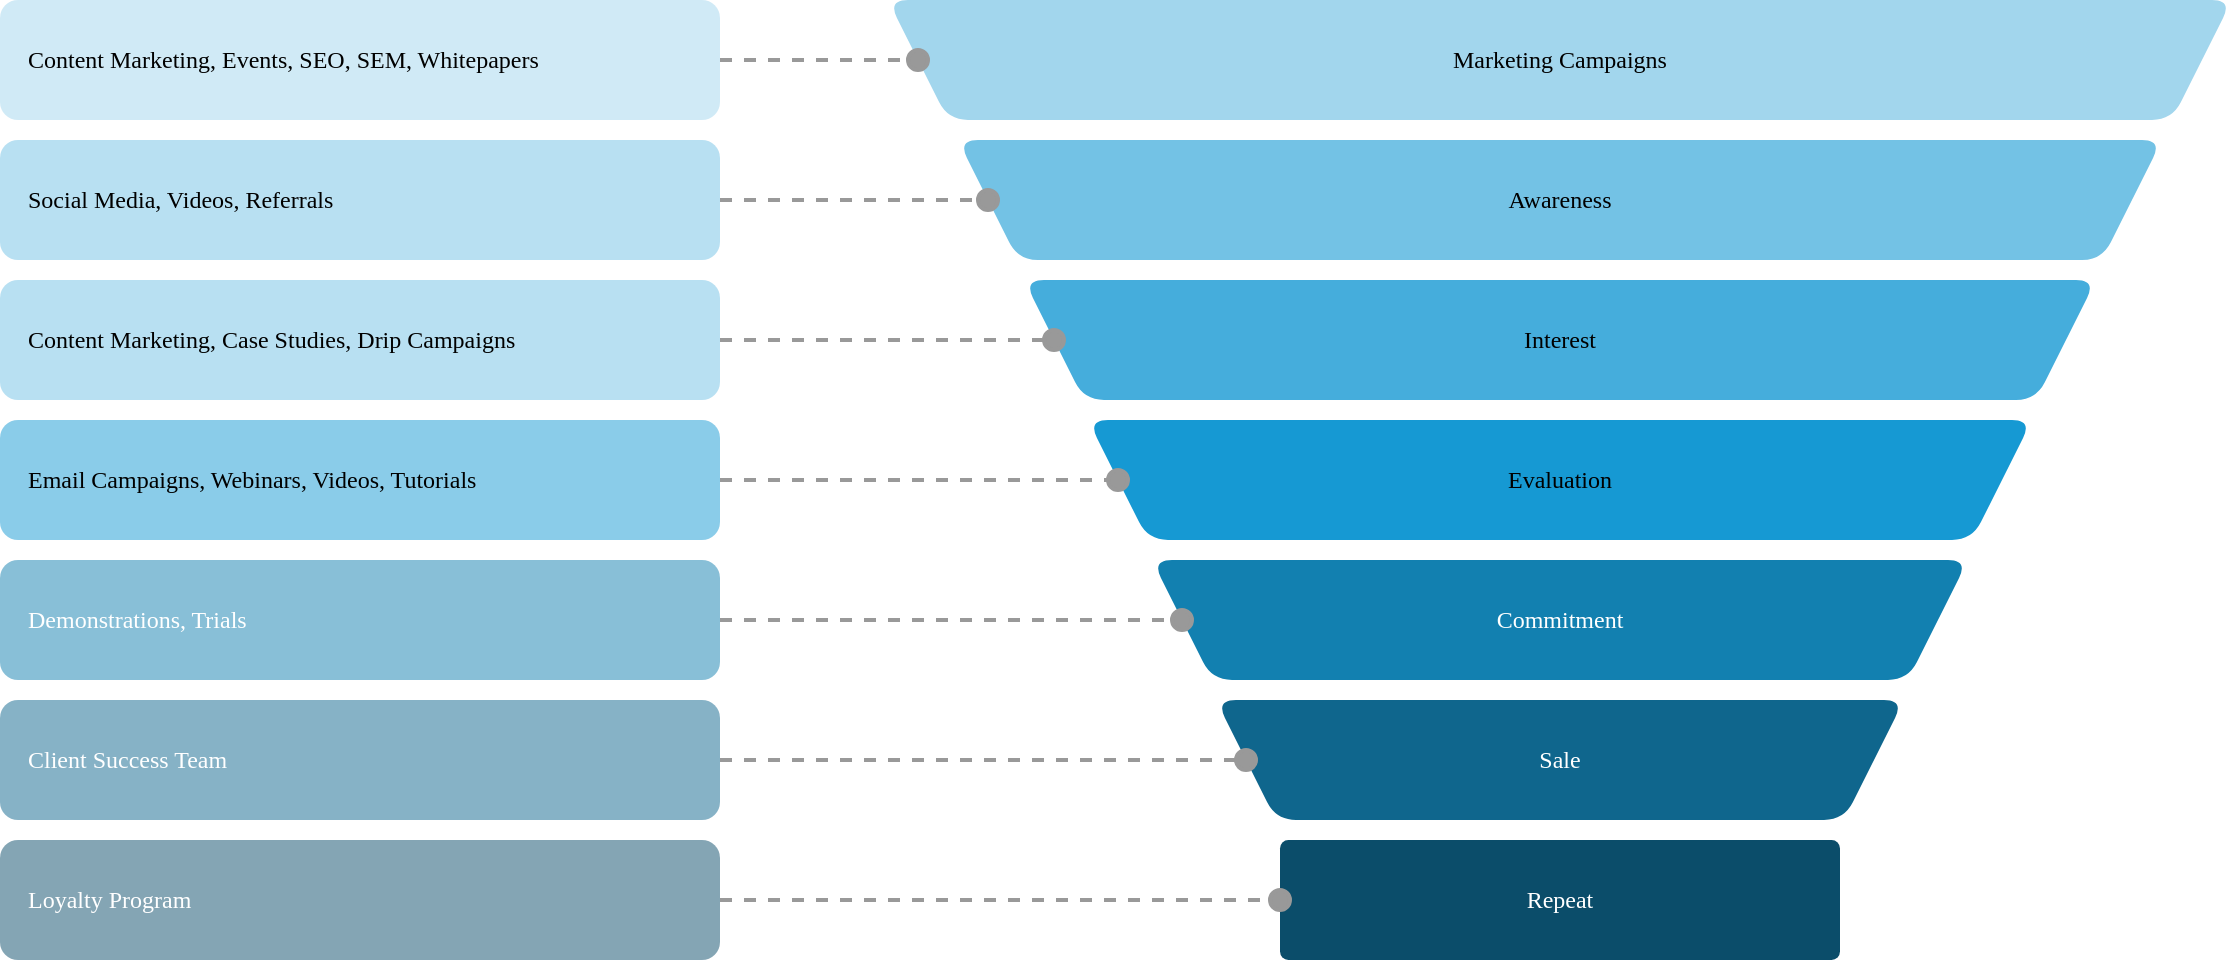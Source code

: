 <mxfile version="15.5.8" type="github"><diagram id="BkGJBD0XPiamnY-8lKVi" name="Page-1"><mxGraphModel dx="1826" dy="681" grid="1" gridSize="10" guides="1" tooltips="1" connect="1" arrows="1" fold="1" page="0" pageScale="1" pageWidth="850" pageHeight="1100" math="0" shadow="0"><root><mxCell id="0"/><mxCell id="1" parent="0"/><mxCell id="LO0tHbDWoTcIpBPrC3re-1" value="Commitment" style="shape=trapezoid;perimeter=trapezoidPerimeter;whiteSpace=wrap;html=1;fixedSize=1;strokeWidth=1;size=30;flipV=1;fillColor=#1280b0;strokeColor=none;rounded=1;fontColor=#FFFFFF;fontFamily=Verdana;" parent="1" vertex="1"><mxGeometry x="336" y="320" width="408" height="60" as="geometry"/></mxCell><mxCell id="LO0tHbDWoTcIpBPrC3re-2" value="Evaluation" style="shape=trapezoid;perimeter=trapezoidPerimeter;whiteSpace=wrap;html=1;fixedSize=1;strokeWidth=1;size=30;flipV=1;fillColor=#1699d3;strokeColor=none;rounded=1;fontFamily=Verdana;" parent="1" vertex="1"><mxGeometry x="304" y="250" width="472" height="60" as="geometry"/></mxCell><mxCell id="LO0tHbDWoTcIpBPrC3re-3" value="Sale" style="shape=trapezoid;perimeter=trapezoidPerimeter;whiteSpace=wrap;html=1;fixedSize=1;strokeWidth=1;size=30;flipV=1;strokeColor=none;rounded=1;fontColor=#FFFFFF;fontFamily=Verdana;fillColor=#0F668D;" parent="1" vertex="1"><mxGeometry x="368" y="390" width="344" height="60" as="geometry"/></mxCell><mxCell id="LO0tHbDWoTcIpBPrC3re-4" value="Repeat" style="whiteSpace=wrap;html=1;strokeWidth=1;strokeColor=none;rounded=1;arcSize=7;fontColor=#FFFFFF;fontFamily=Verdana;fillColor=#0B4D6A;" parent="1" vertex="1"><mxGeometry x="400" y="460" width="280" height="60" as="geometry"/></mxCell><mxCell id="LO0tHbDWoTcIpBPrC3re-5" value="Interest" style="shape=trapezoid;perimeter=trapezoidPerimeter;whiteSpace=wrap;html=1;fixedSize=1;strokeWidth=1;size=30;flipV=1;fillColor=#45addc;strokeColor=none;rounded=1;fontFamily=Verdana;" parent="1" vertex="1"><mxGeometry x="272" y="180" width="536" height="60" as="geometry"/></mxCell><mxCell id="LO0tHbDWoTcIpBPrC3re-6" value="Awareness" style="shape=trapezoid;perimeter=trapezoidPerimeter;whiteSpace=wrap;html=1;fixedSize=1;strokeWidth=1;size=30;flipV=1;fillColor=#73c2e5;strokeColor=none;rounded=1;fontFamily=Verdana;" parent="1" vertex="1"><mxGeometry x="239" y="110" width="602" height="60" as="geometry"/></mxCell><mxCell id="LO0tHbDWoTcIpBPrC3re-7" value="Marketing Campaigns" style="shape=trapezoid;perimeter=trapezoidPerimeter;whiteSpace=wrap;html=1;fixedSize=1;strokeWidth=1;size=30;flipV=1;fillColor=#a2d6ed;strokeColor=none;rounded=1;fontFamily=Verdana;" parent="1" vertex="1"><mxGeometry x="204" y="40" width="672" height="60" as="geometry"/></mxCell><mxCell id="LO0tHbDWoTcIpBPrC3re-8" style="edgeStyle=orthogonalEdgeStyle;rounded=0;orthogonalLoop=1;jettySize=auto;html=1;exitX=1;exitY=0.5;exitDx=0;exitDy=0;entryX=0;entryY=0.5;entryDx=0;entryDy=0;endArrow=oval;endFill=1;strokeWidth=2;dashed=1;strokeColor=#999999;targetPerimeterSpacing=0;endSize=10;sourcePerimeterSpacing=0;startSize=0;" parent="1" source="LO0tHbDWoTcIpBPrC3re-9" target="LO0tHbDWoTcIpBPrC3re-7" edge="1"><mxGeometry relative="1" as="geometry"><mxPoint x="680.414" y="70.273" as="targetPoint"/></mxGeometry></mxCell><mxCell id="LO0tHbDWoTcIpBPrC3re-9" value="&lt;span style=&quot;text-align: center&quot;&gt;Content Marketing, Events, SEO, SEM, Whitepapers&lt;/span&gt;" style="rounded=1;whiteSpace=wrap;html=1;dashed=1;strokeColor=none;fillColor=#A2D6ED;align=left;spacingLeft=12;opacity=50;fontFamily=Verdana;" parent="1" vertex="1"><mxGeometry x="-240" y="40" width="360" height="60" as="geometry"/></mxCell><mxCell id="LO0tHbDWoTcIpBPrC3re-10" style="edgeStyle=orthogonalEdgeStyle;rounded=0;orthogonalLoop=1;jettySize=auto;html=1;exitX=1;exitY=0.5;exitDx=0;exitDy=0;entryX=0;entryY=0.5;entryDx=0;entryDy=0;dashed=1;startSize=0;sourcePerimeterSpacing=0;endArrow=oval;endFill=1;endSize=10;targetPerimeterSpacing=0;strokeColor=#999999;strokeWidth=2;" parent="1" source="LO0tHbDWoTcIpBPrC3re-11" target="LO0tHbDWoTcIpBPrC3re-6" edge="1"><mxGeometry relative="1" as="geometry"/></mxCell><mxCell id="LO0tHbDWoTcIpBPrC3re-11" value="&lt;span style=&quot;text-align: center&quot;&gt;Social Media, Videos, Referrals&lt;/span&gt;" style="rounded=1;whiteSpace=wrap;html=1;dashed=1;strokeColor=none;fillColor=#73C2E5;spacingLeft=12;align=left;opacity=50;fontFamily=Verdana;" parent="1" vertex="1"><mxGeometry x="-240" y="110" width="360" height="60" as="geometry"/></mxCell><mxCell id="LO0tHbDWoTcIpBPrC3re-12" style="edgeStyle=orthogonalEdgeStyle;rounded=0;orthogonalLoop=1;jettySize=auto;html=1;exitX=1;exitY=0.5;exitDx=0;exitDy=0;entryX=0;entryY=0.5;entryDx=0;entryDy=0;dashed=1;startSize=0;sourcePerimeterSpacing=0;endArrow=oval;endFill=1;endSize=10;targetPerimeterSpacing=0;strokeColor=#999999;strokeWidth=2;" parent="1" source="LO0tHbDWoTcIpBPrC3re-13" target="LO0tHbDWoTcIpBPrC3re-5" edge="1"><mxGeometry relative="1" as="geometry"/></mxCell><mxCell id="LO0tHbDWoTcIpBPrC3re-13" value="Content Marketing, Case Studies, Drip Campaigns" style="rounded=1;whiteSpace=wrap;html=1;dashed=1;strokeColor=none;fillColor=#73C2E5;spacingLeft=12;align=left;opacity=50;fontFamily=Verdana;" parent="1" vertex="1"><mxGeometry x="-240" y="180" width="360" height="60" as="geometry"/></mxCell><mxCell id="LO0tHbDWoTcIpBPrC3re-14" style="edgeStyle=orthogonalEdgeStyle;rounded=0;orthogonalLoop=1;jettySize=auto;html=1;exitX=1;exitY=0.5;exitDx=0;exitDy=0;entryX=0;entryY=0.5;entryDx=0;entryDy=0;dashed=1;startSize=0;sourcePerimeterSpacing=0;endArrow=oval;endFill=1;endSize=10;targetPerimeterSpacing=0;strokeColor=#999999;strokeWidth=2;" parent="1" source="LO0tHbDWoTcIpBPrC3re-15" target="LO0tHbDWoTcIpBPrC3re-2" edge="1"><mxGeometry relative="1" as="geometry"/></mxCell><mxCell id="LO0tHbDWoTcIpBPrC3re-15" value="Email Campaigns, Webinars, Videos, Tutorials" style="rounded=1;whiteSpace=wrap;html=1;dashed=1;strokeColor=none;fillColor=#1699D3;spacingLeft=12;align=left;opacity=50;fontFamily=Verdana;" parent="1" vertex="1"><mxGeometry x="-240" y="250" width="360" height="60" as="geometry"/></mxCell><mxCell id="LO0tHbDWoTcIpBPrC3re-16" style="edgeStyle=orthogonalEdgeStyle;rounded=0;orthogonalLoop=1;jettySize=auto;html=1;exitX=1;exitY=0.5;exitDx=0;exitDy=0;entryX=0;entryY=0.5;entryDx=0;entryDy=0;dashed=1;startSize=0;sourcePerimeterSpacing=0;endArrow=oval;endFill=1;endSize=10;targetPerimeterSpacing=0;strokeColor=#999999;strokeWidth=2;" parent="1" source="LO0tHbDWoTcIpBPrC3re-17" target="LO0tHbDWoTcIpBPrC3re-1" edge="1"><mxGeometry relative="1" as="geometry"/></mxCell><mxCell id="LO0tHbDWoTcIpBPrC3re-17" value="&lt;span&gt;Demonstrations, Trials&lt;/span&gt;" style="rounded=1;whiteSpace=wrap;html=1;dashed=1;strokeColor=none;fillColor=#1280B0;spacingLeft=12;align=left;fontColor=#FFFFFF;opacity=50;fontFamily=Verdana;" parent="1" vertex="1"><mxGeometry x="-240" y="320" width="360" height="60" as="geometry"/></mxCell><mxCell id="LO0tHbDWoTcIpBPrC3re-18" style="edgeStyle=orthogonalEdgeStyle;rounded=0;orthogonalLoop=1;jettySize=auto;html=1;exitX=1;exitY=0.5;exitDx=0;exitDy=0;entryX=0;entryY=0.5;entryDx=0;entryDy=0;dashed=1;startSize=0;sourcePerimeterSpacing=0;endArrow=oval;endFill=1;endSize=10;targetPerimeterSpacing=0;strokeColor=#999999;strokeWidth=2;" parent="1" source="LO0tHbDWoTcIpBPrC3re-19" target="LO0tHbDWoTcIpBPrC3re-3" edge="1"><mxGeometry relative="1" as="geometry"/></mxCell><mxCell id="LO0tHbDWoTcIpBPrC3re-19" value="Client Success Team" style="rounded=1;whiteSpace=wrap;html=1;dashed=1;strokeColor=none;fontColor=#FFFFFF;spacingLeft=12;align=left;opacity=50;fontFamily=Verdana;fillColor=#0F668D;" parent="1" vertex="1"><mxGeometry x="-240" y="390" width="360" height="60" as="geometry"/></mxCell><mxCell id="LO0tHbDWoTcIpBPrC3re-20" style="edgeStyle=orthogonalEdgeStyle;rounded=0;orthogonalLoop=1;jettySize=auto;html=1;entryX=0;entryY=0.5;entryDx=0;entryDy=0;dashed=1;startSize=0;sourcePerimeterSpacing=0;endArrow=oval;endFill=1;endSize=10;targetPerimeterSpacing=0;strokeColor=#999999;strokeWidth=2;exitX=1;exitY=0.5;exitDx=0;exitDy=0;" parent="1" source="LO0tHbDWoTcIpBPrC3re-21" target="LO0tHbDWoTcIpBPrC3re-4" edge="1"><mxGeometry relative="1" as="geometry"><mxPoint x="150" y="491" as="sourcePoint"/></mxGeometry></mxCell><mxCell id="LO0tHbDWoTcIpBPrC3re-21" value="Loyalty Program" style="rounded=1;whiteSpace=wrap;html=1;dashed=1;strokeColor=none;fontColor=#FFFFFF;spacingLeft=12;align=left;opacity=50;fontFamily=Verdana;fillColor=#0B4D6A;" parent="1" vertex="1"><mxGeometry x="-240" y="460" width="360" height="60" as="geometry"/></mxCell></root></mxGraphModel></diagram></mxfile>